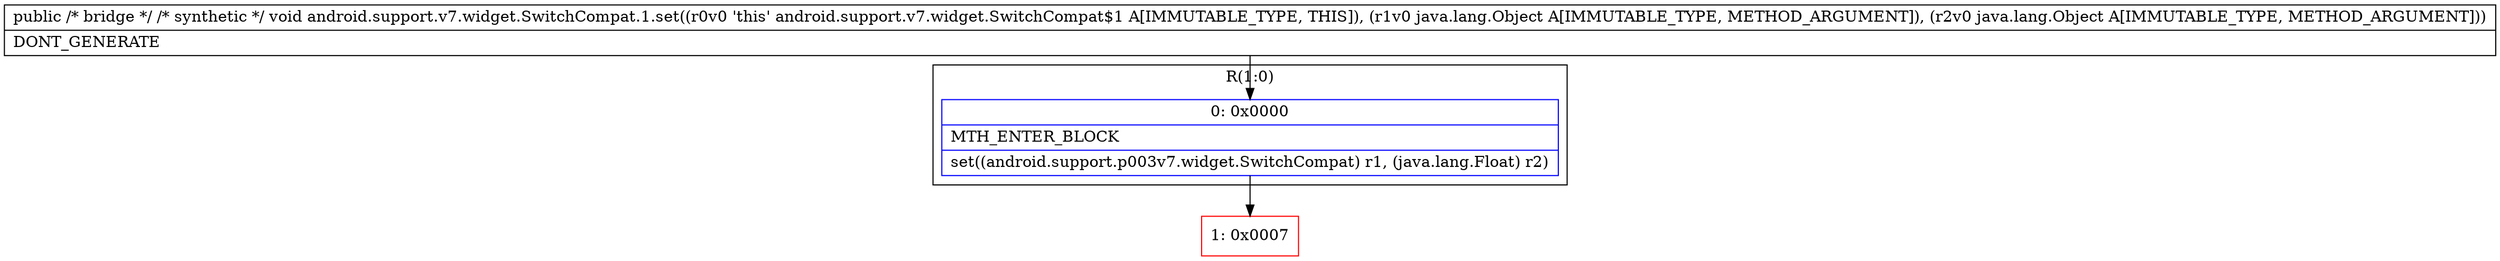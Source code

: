 digraph "CFG forandroid.support.v7.widget.SwitchCompat.1.set(Ljava\/lang\/Object;Ljava\/lang\/Object;)V" {
subgraph cluster_Region_1176315897 {
label = "R(1:0)";
node [shape=record,color=blue];
Node_0 [shape=record,label="{0\:\ 0x0000|MTH_ENTER_BLOCK\l|set((android.support.p003v7.widget.SwitchCompat) r1, (java.lang.Float) r2)\l}"];
}
Node_1 [shape=record,color=red,label="{1\:\ 0x0007}"];
MethodNode[shape=record,label="{public \/* bridge *\/ \/* synthetic *\/ void android.support.v7.widget.SwitchCompat.1.set((r0v0 'this' android.support.v7.widget.SwitchCompat$1 A[IMMUTABLE_TYPE, THIS]), (r1v0 java.lang.Object A[IMMUTABLE_TYPE, METHOD_ARGUMENT]), (r2v0 java.lang.Object A[IMMUTABLE_TYPE, METHOD_ARGUMENT]))  | DONT_GENERATE\l}"];
MethodNode -> Node_0;
Node_0 -> Node_1;
}

